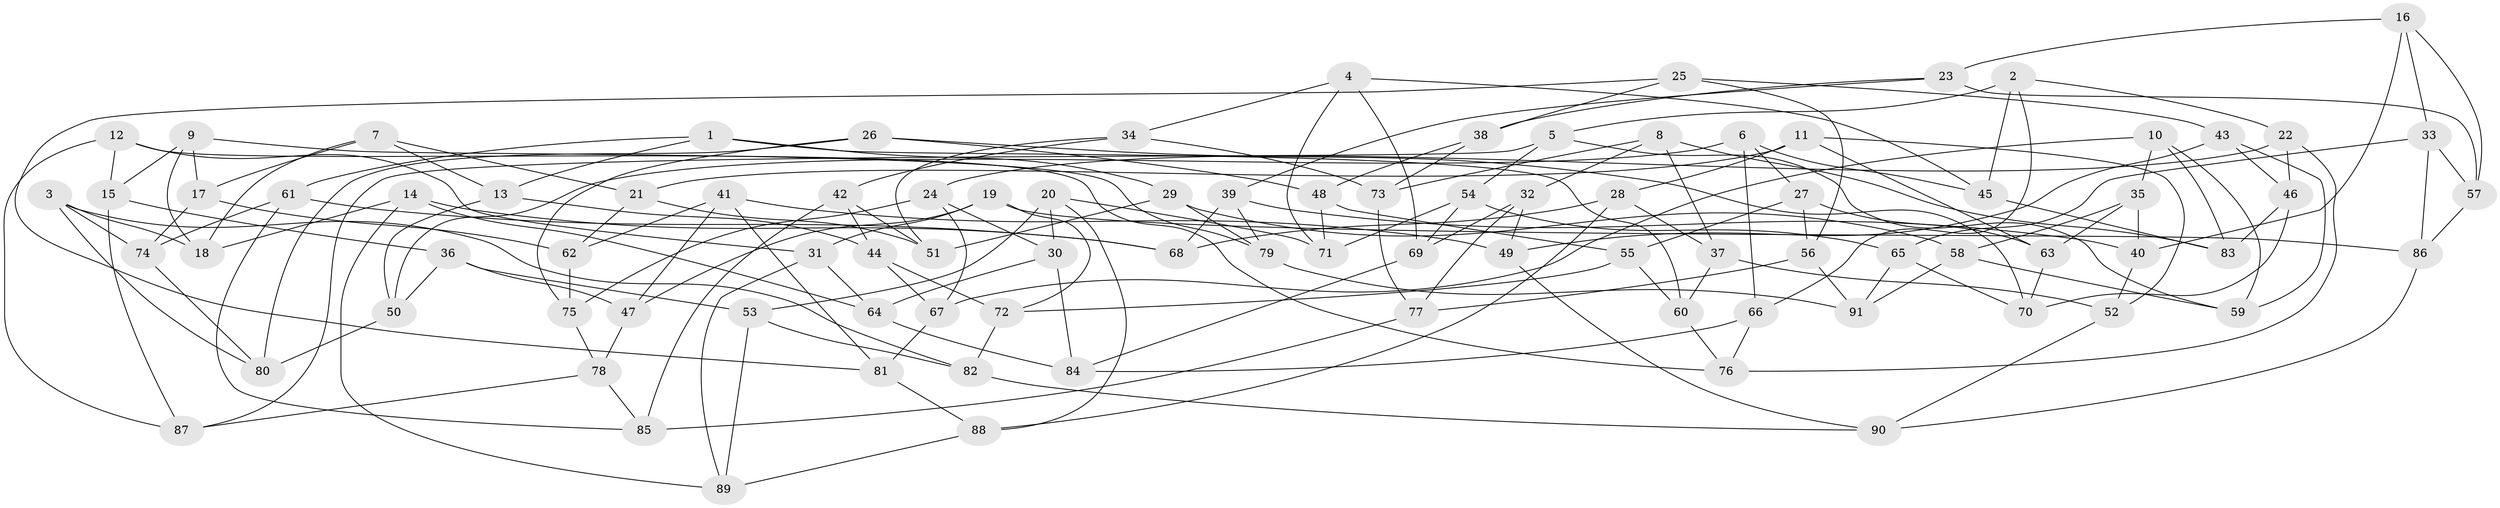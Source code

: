 // Generated by graph-tools (version 1.1) at 2025/57/03/09/25 04:57:09]
// undirected, 91 vertices, 182 edges
graph export_dot {
graph [start="1"]
  node [color=gray90,style=filled];
  1;
  2;
  3;
  4;
  5;
  6;
  7;
  8;
  9;
  10;
  11;
  12;
  13;
  14;
  15;
  16;
  17;
  18;
  19;
  20;
  21;
  22;
  23;
  24;
  25;
  26;
  27;
  28;
  29;
  30;
  31;
  32;
  33;
  34;
  35;
  36;
  37;
  38;
  39;
  40;
  41;
  42;
  43;
  44;
  45;
  46;
  47;
  48;
  49;
  50;
  51;
  52;
  53;
  54;
  55;
  56;
  57;
  58;
  59;
  60;
  61;
  62;
  63;
  64;
  65;
  66;
  67;
  68;
  69;
  70;
  71;
  72;
  73;
  74;
  75;
  76;
  77;
  78;
  79;
  80;
  81;
  82;
  83;
  84;
  85;
  86;
  87;
  88;
  89;
  90;
  91;
  1 -- 61;
  1 -- 13;
  1 -- 29;
  1 -- 60;
  2 -- 5;
  2 -- 22;
  2 -- 45;
  2 -- 66;
  3 -- 18;
  3 -- 74;
  3 -- 80;
  3 -- 82;
  4 -- 34;
  4 -- 45;
  4 -- 71;
  4 -- 69;
  5 -- 87;
  5 -- 59;
  5 -- 54;
  6 -- 45;
  6 -- 50;
  6 -- 27;
  6 -- 66;
  7 -- 18;
  7 -- 13;
  7 -- 17;
  7 -- 21;
  8 -- 73;
  8 -- 83;
  8 -- 32;
  8 -- 37;
  9 -- 15;
  9 -- 18;
  9 -- 79;
  9 -- 17;
  10 -- 83;
  10 -- 59;
  10 -- 35;
  10 -- 67;
  11 -- 21;
  11 -- 63;
  11 -- 52;
  11 -- 28;
  12 -- 15;
  12 -- 31;
  12 -- 76;
  12 -- 87;
  13 -- 50;
  13 -- 44;
  14 -- 68;
  14 -- 18;
  14 -- 89;
  14 -- 64;
  15 -- 36;
  15 -- 87;
  16 -- 23;
  16 -- 33;
  16 -- 57;
  16 -- 40;
  17 -- 74;
  17 -- 62;
  19 -- 86;
  19 -- 72;
  19 -- 31;
  19 -- 47;
  20 -- 30;
  20 -- 88;
  20 -- 53;
  20 -- 71;
  21 -- 51;
  21 -- 62;
  22 -- 46;
  22 -- 76;
  22 -- 24;
  23 -- 57;
  23 -- 38;
  23 -- 39;
  24 -- 75;
  24 -- 67;
  24 -- 30;
  25 -- 38;
  25 -- 43;
  25 -- 56;
  25 -- 81;
  26 -- 48;
  26 -- 70;
  26 -- 75;
  26 -- 80;
  27 -- 56;
  27 -- 55;
  27 -- 63;
  28 -- 88;
  28 -- 37;
  28 -- 68;
  29 -- 51;
  29 -- 58;
  29 -- 79;
  30 -- 84;
  30 -- 64;
  31 -- 64;
  31 -- 89;
  32 -- 69;
  32 -- 49;
  32 -- 77;
  33 -- 57;
  33 -- 86;
  33 -- 65;
  34 -- 42;
  34 -- 73;
  34 -- 51;
  35 -- 58;
  35 -- 63;
  35 -- 40;
  36 -- 53;
  36 -- 47;
  36 -- 50;
  37 -- 52;
  37 -- 60;
  38 -- 73;
  38 -- 48;
  39 -- 40;
  39 -- 79;
  39 -- 68;
  40 -- 52;
  41 -- 62;
  41 -- 47;
  41 -- 49;
  41 -- 81;
  42 -- 51;
  42 -- 44;
  42 -- 85;
  43 -- 46;
  43 -- 49;
  43 -- 59;
  44 -- 72;
  44 -- 67;
  45 -- 83;
  46 -- 70;
  46 -- 83;
  47 -- 78;
  48 -- 55;
  48 -- 71;
  49 -- 90;
  50 -- 80;
  52 -- 90;
  53 -- 89;
  53 -- 82;
  54 -- 71;
  54 -- 69;
  54 -- 65;
  55 -- 60;
  55 -- 72;
  56 -- 91;
  56 -- 77;
  57 -- 86;
  58 -- 91;
  58 -- 59;
  60 -- 76;
  61 -- 74;
  61 -- 85;
  61 -- 68;
  62 -- 75;
  63 -- 70;
  64 -- 84;
  65 -- 70;
  65 -- 91;
  66 -- 76;
  66 -- 84;
  67 -- 81;
  69 -- 84;
  72 -- 82;
  73 -- 77;
  74 -- 80;
  75 -- 78;
  77 -- 85;
  78 -- 87;
  78 -- 85;
  79 -- 91;
  81 -- 88;
  82 -- 90;
  86 -- 90;
  88 -- 89;
}
